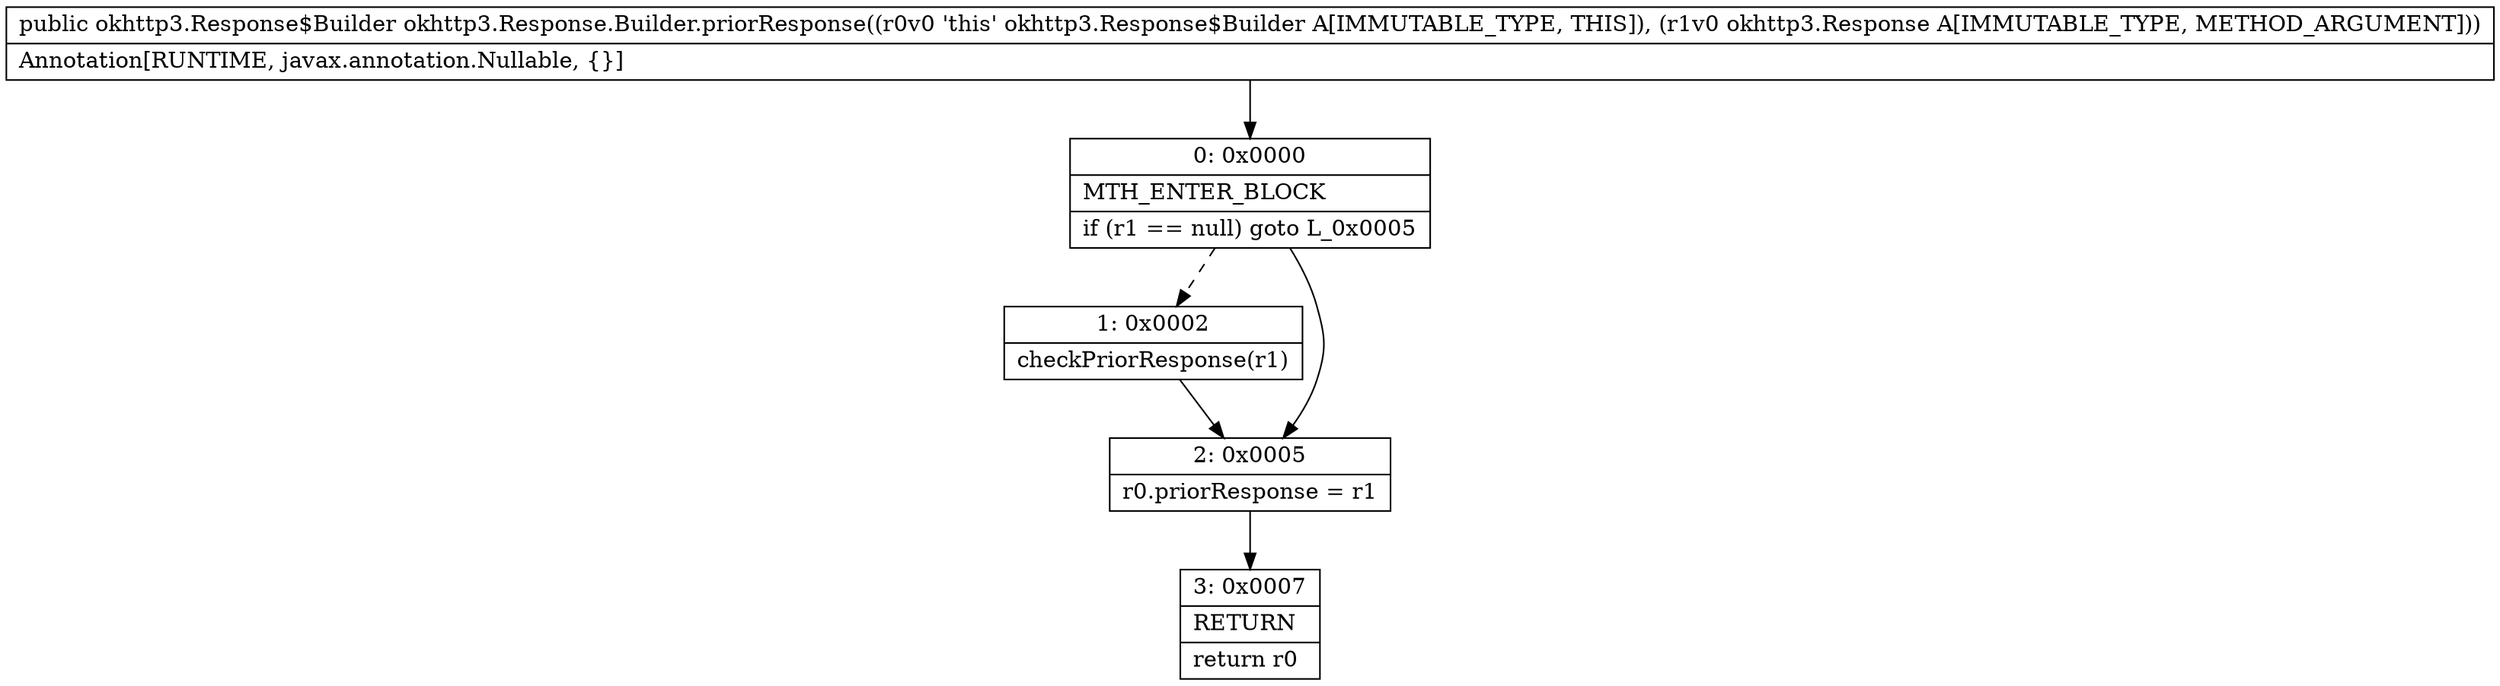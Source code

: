 digraph "CFG forokhttp3.Response.Builder.priorResponse(Lokhttp3\/Response;)Lokhttp3\/Response$Builder;" {
Node_0 [shape=record,label="{0\:\ 0x0000|MTH_ENTER_BLOCK\l|if (r1 == null) goto L_0x0005\l}"];
Node_1 [shape=record,label="{1\:\ 0x0002|checkPriorResponse(r1)\l}"];
Node_2 [shape=record,label="{2\:\ 0x0005|r0.priorResponse = r1\l}"];
Node_3 [shape=record,label="{3\:\ 0x0007|RETURN\l|return r0\l}"];
MethodNode[shape=record,label="{public okhttp3.Response$Builder okhttp3.Response.Builder.priorResponse((r0v0 'this' okhttp3.Response$Builder A[IMMUTABLE_TYPE, THIS]), (r1v0 okhttp3.Response A[IMMUTABLE_TYPE, METHOD_ARGUMENT]))  | Annotation[RUNTIME, javax.annotation.Nullable, \{\}]\l}"];
MethodNode -> Node_0;
Node_0 -> Node_1[style=dashed];
Node_0 -> Node_2;
Node_1 -> Node_2;
Node_2 -> Node_3;
}

